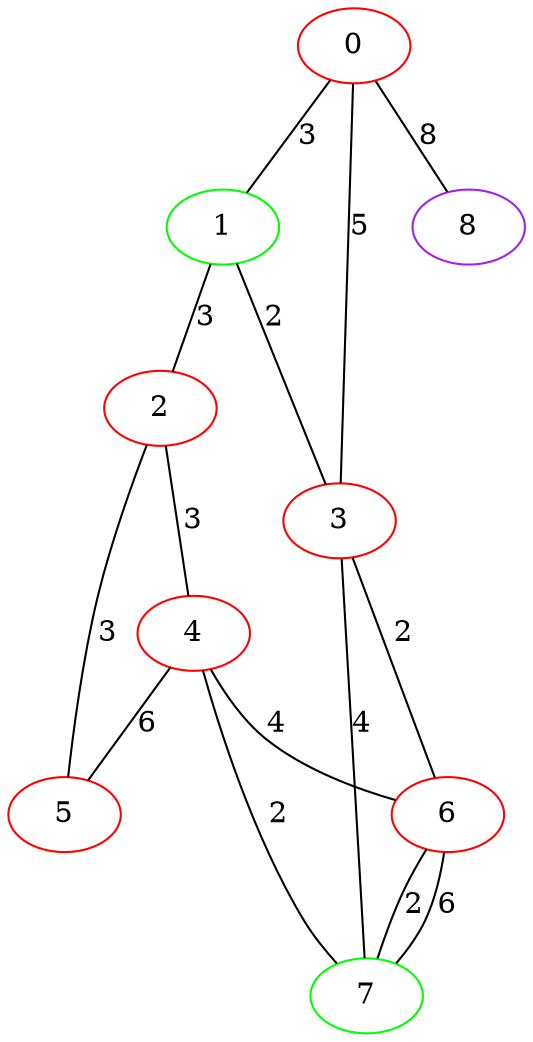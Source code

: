 graph "" {
0 [color=red, weight=1];
1 [color=green, weight=2];
2 [color=red, weight=1];
3 [color=red, weight=1];
4 [color=red, weight=1];
5 [color=red, weight=1];
6 [color=red, weight=1];
7 [color=green, weight=2];
8 [color=purple, weight=4];
0 -- 8  [key=0, label=8];
0 -- 1  [key=0, label=3];
0 -- 3  [key=0, label=5];
1 -- 2  [key=0, label=3];
1 -- 3  [key=0, label=2];
2 -- 4  [key=0, label=3];
2 -- 5  [key=0, label=3];
3 -- 6  [key=0, label=2];
3 -- 7  [key=0, label=4];
4 -- 5  [key=0, label=6];
4 -- 6  [key=0, label=4];
4 -- 7  [key=0, label=2];
6 -- 7  [key=0, label=2];
6 -- 7  [key=1, label=6];
}
